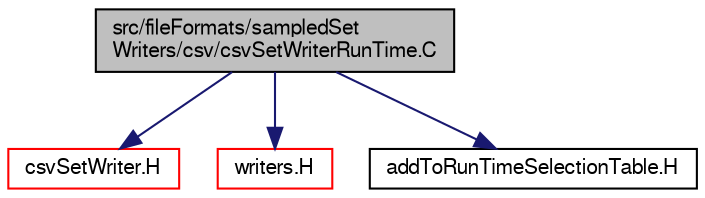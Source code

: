 digraph "src/fileFormats/sampledSetWriters/csv/csvSetWriterRunTime.C"
{
  bgcolor="transparent";
  edge [fontname="FreeSans",fontsize="10",labelfontname="FreeSans",labelfontsize="10"];
  node [fontname="FreeSans",fontsize="10",shape=record];
  Node0 [label="src/fileFormats/sampledSet\lWriters/csv/csvSetWriterRunTime.C",height=0.2,width=0.4,color="black", fillcolor="grey75", style="filled", fontcolor="black"];
  Node0 -> Node1 [color="midnightblue",fontsize="10",style="solid",fontname="FreeSans"];
  Node1 [label="csvSetWriter.H",height=0.2,width=0.4,color="red",URL="$a01100.html"];
  Node0 -> Node101 [color="midnightblue",fontsize="10",style="solid",fontname="FreeSans"];
  Node101 [label="writers.H",height=0.2,width=0.4,color="red",URL="$a01160.html"];
  Node0 -> Node105 [color="midnightblue",fontsize="10",style="solid",fontname="FreeSans"];
  Node105 [label="addToRunTimeSelectionTable.H",height=0.2,width=0.4,color="black",URL="$a09263.html",tooltip="Macros for easy insertion into run-time selection tables. "];
}
